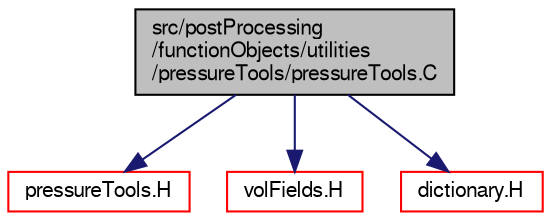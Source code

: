 digraph "src/postProcessing/functionObjects/utilities/pressureTools/pressureTools.C"
{
  bgcolor="transparent";
  edge [fontname="FreeSans",fontsize="10",labelfontname="FreeSans",labelfontsize="10"];
  node [fontname="FreeSans",fontsize="10",shape=record];
  Node0 [label="src/postProcessing\l/functionObjects/utilities\l/pressureTools/pressureTools.C",height=0.2,width=0.4,color="black", fillcolor="grey75", style="filled", fontcolor="black"];
  Node0 -> Node1 [color="midnightblue",fontsize="10",style="solid",fontname="FreeSans"];
  Node1 [label="pressureTools.H",height=0.2,width=0.4,color="red",URL="$a13787.html"];
  Node0 -> Node116 [color="midnightblue",fontsize="10",style="solid",fontname="FreeSans"];
  Node116 [label="volFields.H",height=0.2,width=0.4,color="red",URL="$a02750.html"];
  Node0 -> Node257 [color="midnightblue",fontsize="10",style="solid",fontname="FreeSans"];
  Node257 [label="dictionary.H",height=0.2,width=0.4,color="red",URL="$a08804.html"];
}
